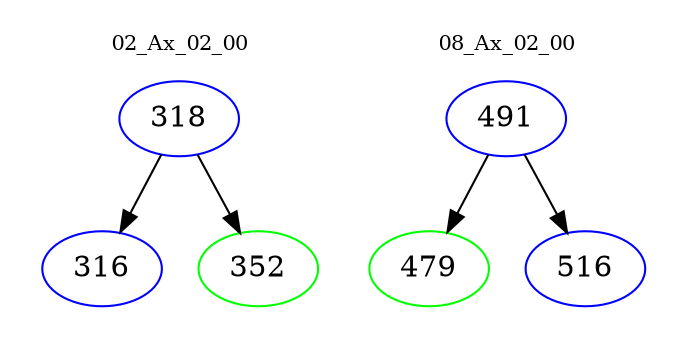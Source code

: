 digraph{
subgraph cluster_0 {
color = white
label = "02_Ax_02_00";
fontsize=10;
T0_318 [label="318", color="blue"]
T0_318 -> T0_316 [color="black"]
T0_316 [label="316", color="blue"]
T0_318 -> T0_352 [color="black"]
T0_352 [label="352", color="green"]
}
subgraph cluster_1 {
color = white
label = "08_Ax_02_00";
fontsize=10;
T1_491 [label="491", color="blue"]
T1_491 -> T1_479 [color="black"]
T1_479 [label="479", color="green"]
T1_491 -> T1_516 [color="black"]
T1_516 [label="516", color="blue"]
}
}
